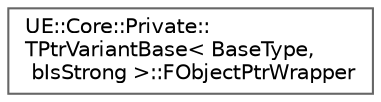 digraph "Graphical Class Hierarchy"
{
 // INTERACTIVE_SVG=YES
 // LATEX_PDF_SIZE
  bgcolor="transparent";
  edge [fontname=Helvetica,fontsize=10,labelfontname=Helvetica,labelfontsize=10];
  node [fontname=Helvetica,fontsize=10,shape=box,height=0.2,width=0.4];
  rankdir="LR";
  Node0 [id="Node000000",label="UE::Core::Private::\lTPtrVariantBase\< BaseType,\l bIsStrong \>::FObjectPtrWrapper",height=0.2,width=0.4,color="grey40", fillcolor="white", style="filled",URL="$dc/dde/structUE_1_1Core_1_1Private_1_1TPtrVariantBase_1_1FObjectPtrWrapper.html",tooltip=" "];
}

